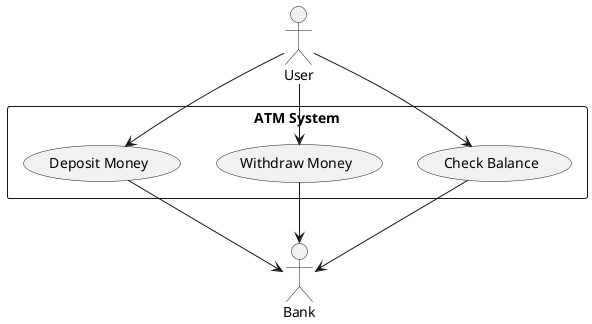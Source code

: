 @startuml
actor User
actor Bank

rectangle "ATM System" {
  usecase "Check Balance" as UC1
  usecase "Withdraw Money" as UC2
  usecase "Deposit Money" as UC3
}

User --> UC1
User --> UC2
User --> UC3

UC1 --> Bank
UC2 --> Bank
UC3 --> Bank
@enduml
